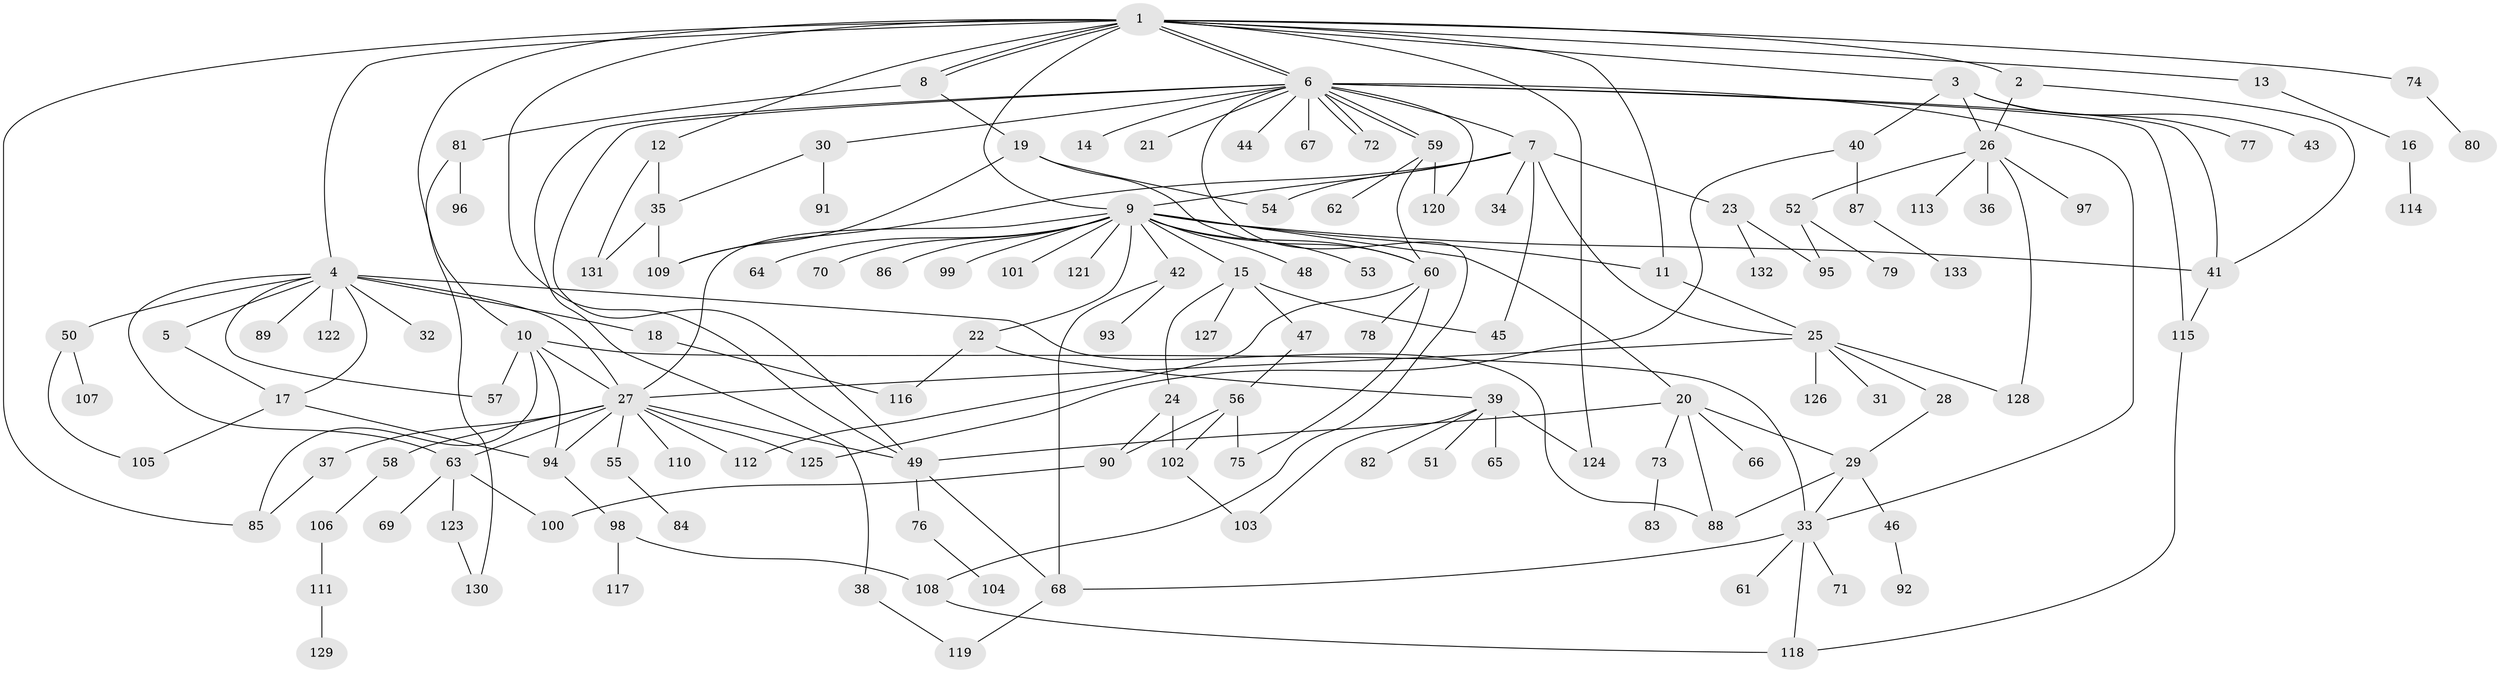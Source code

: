 // coarse degree distribution, {19: 0.019801980198019802, 3: 0.1485148514851485, 20: 0.009900990099009901, 8: 0.009900990099009901, 4: 0.06930693069306931, 22: 0.009900990099009901, 7: 0.009900990099009901, 2: 0.24752475247524752, 1: 0.40594059405940597, 6: 0.039603960396039604, 5: 0.019801980198019802, 9: 0.009900990099009901}
// Generated by graph-tools (version 1.1) at 2025/52/02/27/25 19:52:00]
// undirected, 133 vertices, 189 edges
graph export_dot {
graph [start="1"]
  node [color=gray90,style=filled];
  1;
  2;
  3;
  4;
  5;
  6;
  7;
  8;
  9;
  10;
  11;
  12;
  13;
  14;
  15;
  16;
  17;
  18;
  19;
  20;
  21;
  22;
  23;
  24;
  25;
  26;
  27;
  28;
  29;
  30;
  31;
  32;
  33;
  34;
  35;
  36;
  37;
  38;
  39;
  40;
  41;
  42;
  43;
  44;
  45;
  46;
  47;
  48;
  49;
  50;
  51;
  52;
  53;
  54;
  55;
  56;
  57;
  58;
  59;
  60;
  61;
  62;
  63;
  64;
  65;
  66;
  67;
  68;
  69;
  70;
  71;
  72;
  73;
  74;
  75;
  76;
  77;
  78;
  79;
  80;
  81;
  82;
  83;
  84;
  85;
  86;
  87;
  88;
  89;
  90;
  91;
  92;
  93;
  94;
  95;
  96;
  97;
  98;
  99;
  100;
  101;
  102;
  103;
  104;
  105;
  106;
  107;
  108;
  109;
  110;
  111;
  112;
  113;
  114;
  115;
  116;
  117;
  118;
  119;
  120;
  121;
  122;
  123;
  124;
  125;
  126;
  127;
  128;
  129;
  130;
  131;
  132;
  133;
  1 -- 2;
  1 -- 3;
  1 -- 4;
  1 -- 6;
  1 -- 6;
  1 -- 8;
  1 -- 8;
  1 -- 9;
  1 -- 10;
  1 -- 11;
  1 -- 12;
  1 -- 13;
  1 -- 49;
  1 -- 74;
  1 -- 85;
  1 -- 124;
  2 -- 26;
  2 -- 41;
  3 -- 26;
  3 -- 40;
  3 -- 43;
  3 -- 77;
  4 -- 5;
  4 -- 17;
  4 -- 18;
  4 -- 27;
  4 -- 32;
  4 -- 50;
  4 -- 57;
  4 -- 63;
  4 -- 88;
  4 -- 89;
  4 -- 122;
  5 -- 17;
  6 -- 7;
  6 -- 14;
  6 -- 21;
  6 -- 30;
  6 -- 33;
  6 -- 38;
  6 -- 41;
  6 -- 44;
  6 -- 49;
  6 -- 59;
  6 -- 59;
  6 -- 67;
  6 -- 72;
  6 -- 72;
  6 -- 108;
  6 -- 115;
  6 -- 120;
  7 -- 9;
  7 -- 23;
  7 -- 25;
  7 -- 34;
  7 -- 45;
  7 -- 54;
  7 -- 109;
  8 -- 19;
  8 -- 81;
  9 -- 11;
  9 -- 15;
  9 -- 20;
  9 -- 22;
  9 -- 27;
  9 -- 41;
  9 -- 42;
  9 -- 48;
  9 -- 53;
  9 -- 60;
  9 -- 64;
  9 -- 70;
  9 -- 86;
  9 -- 99;
  9 -- 101;
  9 -- 121;
  10 -- 27;
  10 -- 33;
  10 -- 57;
  10 -- 85;
  10 -- 94;
  11 -- 25;
  12 -- 35;
  12 -- 131;
  13 -- 16;
  15 -- 24;
  15 -- 45;
  15 -- 47;
  15 -- 127;
  16 -- 114;
  17 -- 94;
  17 -- 105;
  18 -- 116;
  19 -- 54;
  19 -- 60;
  19 -- 109;
  20 -- 29;
  20 -- 49;
  20 -- 66;
  20 -- 73;
  20 -- 88;
  22 -- 39;
  22 -- 116;
  23 -- 95;
  23 -- 132;
  24 -- 90;
  24 -- 102;
  25 -- 27;
  25 -- 28;
  25 -- 31;
  25 -- 126;
  25 -- 128;
  26 -- 36;
  26 -- 52;
  26 -- 97;
  26 -- 113;
  26 -- 128;
  27 -- 37;
  27 -- 49;
  27 -- 55;
  27 -- 58;
  27 -- 63;
  27 -- 94;
  27 -- 110;
  27 -- 112;
  27 -- 125;
  28 -- 29;
  29 -- 33;
  29 -- 46;
  29 -- 88;
  30 -- 35;
  30 -- 91;
  33 -- 61;
  33 -- 68;
  33 -- 71;
  33 -- 118;
  35 -- 109;
  35 -- 131;
  37 -- 85;
  38 -- 119;
  39 -- 51;
  39 -- 65;
  39 -- 82;
  39 -- 103;
  39 -- 124;
  40 -- 87;
  40 -- 125;
  41 -- 115;
  42 -- 68;
  42 -- 93;
  46 -- 92;
  47 -- 56;
  49 -- 68;
  49 -- 76;
  50 -- 105;
  50 -- 107;
  52 -- 79;
  52 -- 95;
  55 -- 84;
  56 -- 75;
  56 -- 90;
  56 -- 102;
  58 -- 106;
  59 -- 60;
  59 -- 62;
  59 -- 120;
  60 -- 75;
  60 -- 78;
  60 -- 112;
  63 -- 69;
  63 -- 100;
  63 -- 123;
  68 -- 119;
  73 -- 83;
  74 -- 80;
  76 -- 104;
  81 -- 96;
  81 -- 130;
  87 -- 133;
  90 -- 100;
  94 -- 98;
  98 -- 108;
  98 -- 117;
  102 -- 103;
  106 -- 111;
  108 -- 118;
  111 -- 129;
  115 -- 118;
  123 -- 130;
}
